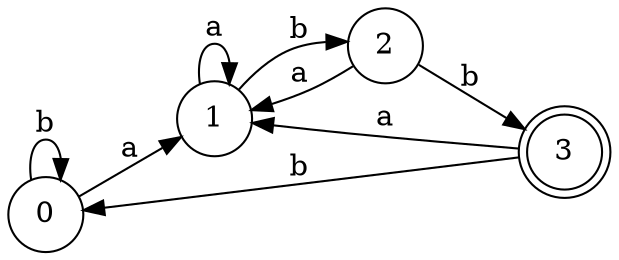 digraph DFA {
rankdir="LR"
node [shape=circle];
0 -> 1 [label="a"];
0 -> 0 [label="b"];
1 -> 1 [label="a"];
1 -> 2 [label="b"];
2 -> 1 [label="a"];
2 -> 3 [label="b"];
3 -> 1 [label="a"];
3 -> 0 [label="b"];
3[label="3"shape=doublecircle];
}
